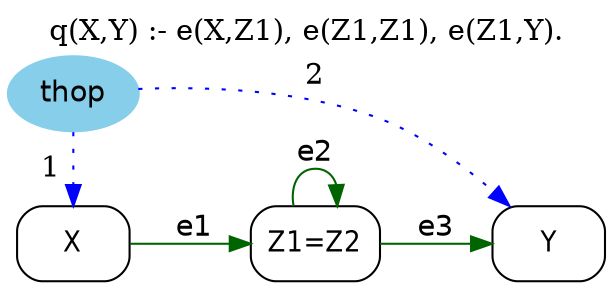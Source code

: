 digraph G {
	graph [bb="0,0,272.19,131",
		label="q(X,Y) :- e(X,Z1), e(Z1,Z1), e(Z1,Y).",
		labelloc=t,
		lheight=0.21,
		lp="136.1,119.5",
		lwidth=2.96,
		rankdir=LR
	];
	node [label="\N"];
	Z1	 [fontname="Helvetica-Narrow",
		height=0.5,
		label="Z1=Z2",
		pos="137.69,18",
		shape=box,
		style=rounded,
		width=0.79167];
	Z1 -> Z1	 [color=darkgreen,
		fontname=helvetica,
		label=e2,
		lp="137.69,61.5",
		pos="e,147.46,36.153 127.93,36.153 126.42,45.539 129.68,54 137.69,54 142.58,54 145.7,50.858 147.05,46.28"];
	Y	 [fontname="Helvetica-Narrow",
		height=0.5,
		pos="245.19,18",
		shape=box,
		style=rounded,
		width=0.75];
	Z1 -> Y	 [color=darkgreen,
		fontname=helvetica,
		label=e3,
		lp="192.19,25.5",
		pos="e,218.02,18 166.22,18 179.01,18 194.26,18 207.94,18"];
	X	 [fontname="Helvetica-Narrow",
		height=0.5,
		pos="28.597,18",
		shape=box,
		style=rounded,
		width=0.75];
	X -> Z1	 [color=darkgreen,
		fontname=helvetica,
		label=e1,
		lp="83.195,25.5",
		pos="e,108.89,18 55.846,18 68.847,18 84.636,18 98.865,18"];
	thop	 [color=skyblue,
		fillcolor=skyblue,
		fontname=helvetica,
		height=0.5,
		pos="28.597,90",
		shape=oval,
		style="filled,rounded",
		width=0.79437];
	thop -> X	 [color=blue,
		constraint=false,
		label=1,
		lp="18.097,54",
		pos="e,28.597,36.169 28.597,71.587 28.597,63.941 28.597,54.892 28.597,46.427",
		style=dotted];
	thop -> Y	 [color=blue,
		constraint=false,
		label=2,
		lp="137.69,97.5",
		pos="e,227.57,36.126 57.033,92.03 85.6,93.047 130.4,91.812 166.19,78 186.26,70.258 205.55,55.792 220.04,43.005",
		style=dotted];
}
